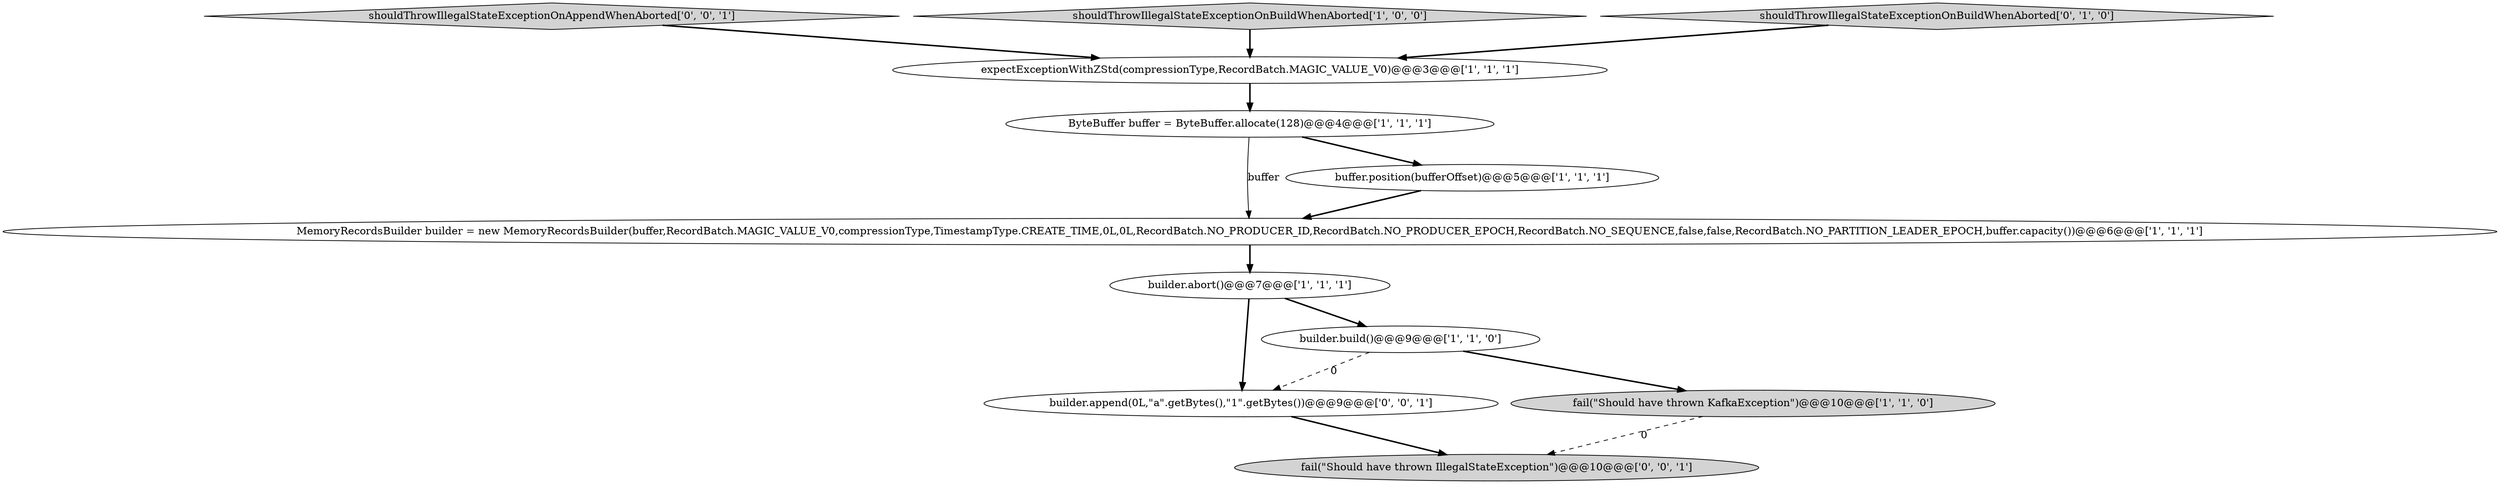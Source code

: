 digraph {
6 [style = filled, label = "fail(\"Should have thrown KafkaException\")@@@10@@@['1', '1', '0']", fillcolor = lightgray, shape = ellipse image = "AAA0AAABBB1BBB"];
5 [style = filled, label = "builder.abort()@@@7@@@['1', '1', '1']", fillcolor = white, shape = ellipse image = "AAA0AAABBB1BBB"];
9 [style = filled, label = "builder.append(0L,\"a\".getBytes(),\"1\".getBytes())@@@9@@@['0', '0', '1']", fillcolor = white, shape = ellipse image = "AAA0AAABBB3BBB"];
1 [style = filled, label = "MemoryRecordsBuilder builder = new MemoryRecordsBuilder(buffer,RecordBatch.MAGIC_VALUE_V0,compressionType,TimestampType.CREATE_TIME,0L,0L,RecordBatch.NO_PRODUCER_ID,RecordBatch.NO_PRODUCER_EPOCH,RecordBatch.NO_SEQUENCE,false,false,RecordBatch.NO_PARTITION_LEADER_EPOCH,buffer.capacity())@@@6@@@['1', '1', '1']", fillcolor = white, shape = ellipse image = "AAA0AAABBB1BBB"];
11 [style = filled, label = "shouldThrowIllegalStateExceptionOnAppendWhenAborted['0', '0', '1']", fillcolor = lightgray, shape = diamond image = "AAA0AAABBB3BBB"];
3 [style = filled, label = "shouldThrowIllegalStateExceptionOnBuildWhenAborted['1', '0', '0']", fillcolor = lightgray, shape = diamond image = "AAA0AAABBB1BBB"];
0 [style = filled, label = "buffer.position(bufferOffset)@@@5@@@['1', '1', '1']", fillcolor = white, shape = ellipse image = "AAA0AAABBB1BBB"];
8 [style = filled, label = "shouldThrowIllegalStateExceptionOnBuildWhenAborted['0', '1', '0']", fillcolor = lightgray, shape = diamond image = "AAA0AAABBB2BBB"];
4 [style = filled, label = "expectExceptionWithZStd(compressionType,RecordBatch.MAGIC_VALUE_V0)@@@3@@@['1', '1', '1']", fillcolor = white, shape = ellipse image = "AAA0AAABBB1BBB"];
2 [style = filled, label = "builder.build()@@@9@@@['1', '1', '0']", fillcolor = white, shape = ellipse image = "AAA0AAABBB1BBB"];
10 [style = filled, label = "fail(\"Should have thrown IllegalStateException\")@@@10@@@['0', '0', '1']", fillcolor = lightgray, shape = ellipse image = "AAA0AAABBB3BBB"];
7 [style = filled, label = "ByteBuffer buffer = ByteBuffer.allocate(128)@@@4@@@['1', '1', '1']", fillcolor = white, shape = ellipse image = "AAA0AAABBB1BBB"];
1->5 [style = bold, label=""];
5->2 [style = bold, label=""];
6->10 [style = dashed, label="0"];
7->0 [style = bold, label=""];
8->4 [style = bold, label=""];
9->10 [style = bold, label=""];
5->9 [style = bold, label=""];
2->9 [style = dashed, label="0"];
3->4 [style = bold, label=""];
0->1 [style = bold, label=""];
2->6 [style = bold, label=""];
7->1 [style = solid, label="buffer"];
4->7 [style = bold, label=""];
11->4 [style = bold, label=""];
}
